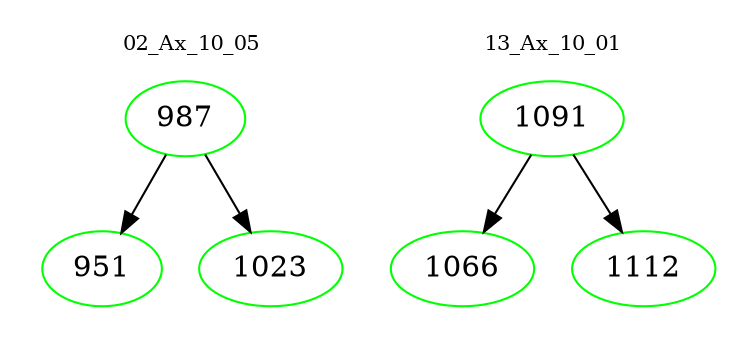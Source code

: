 digraph{
subgraph cluster_0 {
color = white
label = "02_Ax_10_05";
fontsize=10;
T0_987 [label="987", color="green"]
T0_987 -> T0_951 [color="black"]
T0_951 [label="951", color="green"]
T0_987 -> T0_1023 [color="black"]
T0_1023 [label="1023", color="green"]
}
subgraph cluster_1 {
color = white
label = "13_Ax_10_01";
fontsize=10;
T1_1091 [label="1091", color="green"]
T1_1091 -> T1_1066 [color="black"]
T1_1066 [label="1066", color="green"]
T1_1091 -> T1_1112 [color="black"]
T1_1112 [label="1112", color="green"]
}
}
